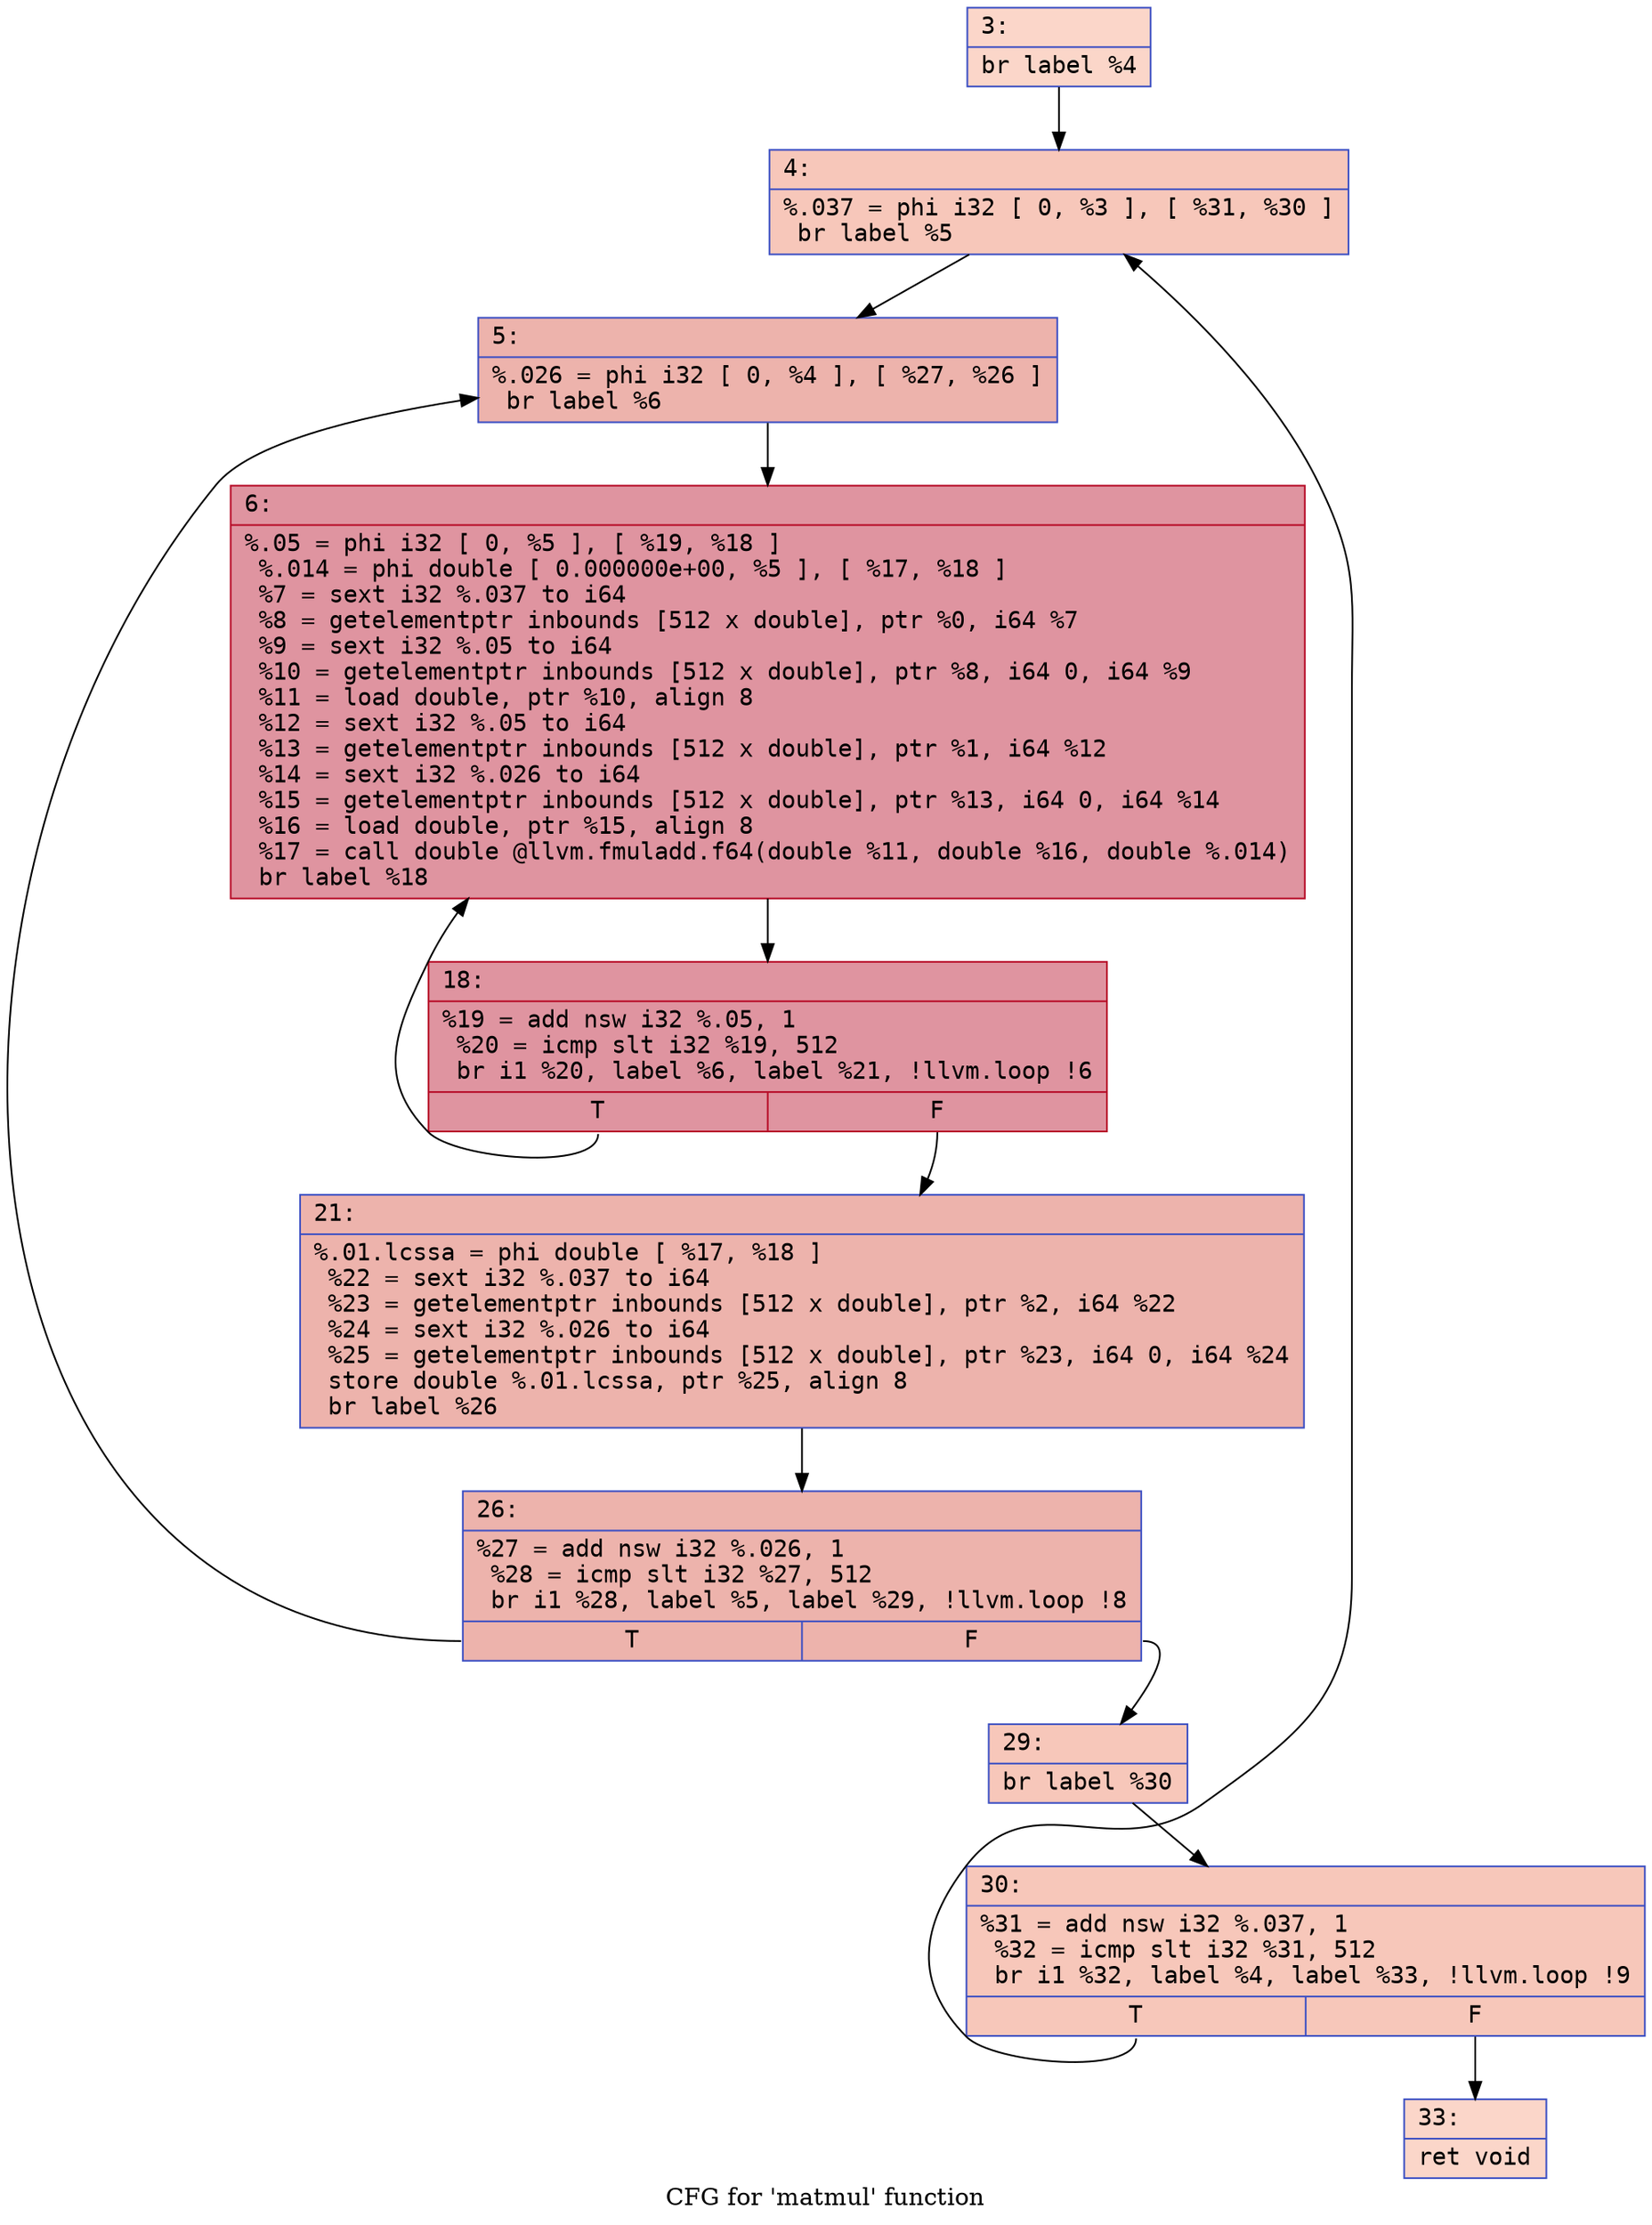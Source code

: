 digraph "CFG for 'matmul' function" {
	label="CFG for 'matmul' function";

	Node0x56815ecc1760 [shape=record,color="#3d50c3ff", style=filled, fillcolor="#f6a38570" fontname="Courier",label="{3:\l|  br label %4\l}"];
	Node0x56815ecc1760 -> Node0x56815ecc1660[tooltip="3 -> 4\nProbability 100.00%" ];
	Node0x56815ecc1660 [shape=record,color="#3d50c3ff", style=filled, fillcolor="#ec7f6370" fontname="Courier",label="{4:\l|  %.037 = phi i32 [ 0, %3 ], [ %31, %30 ]\l  br label %5\l}"];
	Node0x56815ecc1660 -> Node0x56815ecc3c40[tooltip="4 -> 5\nProbability 100.00%" ];
	Node0x56815ecc3c40 [shape=record,color="#3d50c3ff", style=filled, fillcolor="#d6524470" fontname="Courier",label="{5:\l|  %.026 = phi i32 [ 0, %4 ], [ %27, %26 ]\l  br label %6\l}"];
	Node0x56815ecc3c40 -> Node0x56815ecc3ee0[tooltip="5 -> 6\nProbability 100.00%" ];
	Node0x56815ecc3ee0 [shape=record,color="#b70d28ff", style=filled, fillcolor="#b70d2870" fontname="Courier",label="{6:\l|  %.05 = phi i32 [ 0, %5 ], [ %19, %18 ]\l  %.014 = phi double [ 0.000000e+00, %5 ], [ %17, %18 ]\l  %7 = sext i32 %.037 to i64\l  %8 = getelementptr inbounds [512 x double], ptr %0, i64 %7\l  %9 = sext i32 %.05 to i64\l  %10 = getelementptr inbounds [512 x double], ptr %8, i64 0, i64 %9\l  %11 = load double, ptr %10, align 8\l  %12 = sext i32 %.05 to i64\l  %13 = getelementptr inbounds [512 x double], ptr %1, i64 %12\l  %14 = sext i32 %.026 to i64\l  %15 = getelementptr inbounds [512 x double], ptr %13, i64 0, i64 %14\l  %16 = load double, ptr %15, align 8\l  %17 = call double @llvm.fmuladd.f64(double %11, double %16, double %.014)\l  br label %18\l}"];
	Node0x56815ecc3ee0 -> Node0x56815ecc4010[tooltip="6 -> 18\nProbability 100.00%" ];
	Node0x56815ecc4010 [shape=record,color="#b70d28ff", style=filled, fillcolor="#b70d2870" fontname="Courier",label="{18:\l|  %19 = add nsw i32 %.05, 1\l  %20 = icmp slt i32 %19, 512\l  br i1 %20, label %6, label %21, !llvm.loop !6\l|{<s0>T|<s1>F}}"];
	Node0x56815ecc4010:s0 -> Node0x56815ecc3ee0[tooltip="18 -> 6\nProbability 96.88%" ];
	Node0x56815ecc4010:s1 -> Node0x56815ecc5f30[tooltip="18 -> 21\nProbability 3.12%" ];
	Node0x56815ecc5f30 [shape=record,color="#3d50c3ff", style=filled, fillcolor="#d6524470" fontname="Courier",label="{21:\l|  %.01.lcssa = phi double [ %17, %18 ]\l  %22 = sext i32 %.037 to i64\l  %23 = getelementptr inbounds [512 x double], ptr %2, i64 %22\l  %24 = sext i32 %.026 to i64\l  %25 = getelementptr inbounds [512 x double], ptr %23, i64 0, i64 %24\l  store double %.01.lcssa, ptr %25, align 8\l  br label %26\l}"];
	Node0x56815ecc5f30 -> Node0x56815ecc3d70[tooltip="21 -> 26\nProbability 100.00%" ];
	Node0x56815ecc3d70 [shape=record,color="#3d50c3ff", style=filled, fillcolor="#d6524470" fontname="Courier",label="{26:\l|  %27 = add nsw i32 %.026, 1\l  %28 = icmp slt i32 %27, 512\l  br i1 %28, label %5, label %29, !llvm.loop !8\l|{<s0>T|<s1>F}}"];
	Node0x56815ecc3d70:s0 -> Node0x56815ecc3c40[tooltip="26 -> 5\nProbability 96.88%" ];
	Node0x56815ecc3d70:s1 -> Node0x56815ecc6eb0[tooltip="26 -> 29\nProbability 3.12%" ];
	Node0x56815ecc6eb0 [shape=record,color="#3d50c3ff", style=filled, fillcolor="#ec7f6370" fontname="Courier",label="{29:\l|  br label %30\l}"];
	Node0x56815ecc6eb0 -> Node0x56815ecc3ad0[tooltip="29 -> 30\nProbability 100.00%" ];
	Node0x56815ecc3ad0 [shape=record,color="#3d50c3ff", style=filled, fillcolor="#ec7f6370" fontname="Courier",label="{30:\l|  %31 = add nsw i32 %.037, 1\l  %32 = icmp slt i32 %31, 512\l  br i1 %32, label %4, label %33, !llvm.loop !9\l|{<s0>T|<s1>F}}"];
	Node0x56815ecc3ad0:s0 -> Node0x56815ecc1660[tooltip="30 -> 4\nProbability 96.88%" ];
	Node0x56815ecc3ad0:s1 -> Node0x56815ecc70e0[tooltip="30 -> 33\nProbability 3.12%" ];
	Node0x56815ecc70e0 [shape=record,color="#3d50c3ff", style=filled, fillcolor="#f6a38570" fontname="Courier",label="{33:\l|  ret void\l}"];
}
